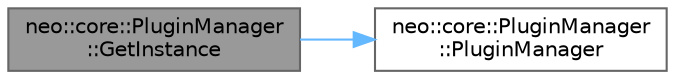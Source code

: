 digraph "neo::core::PluginManager::GetInstance"
{
 // LATEX_PDF_SIZE
  bgcolor="transparent";
  edge [fontname=Helvetica,fontsize=10,labelfontname=Helvetica,labelfontsize=10];
  node [fontname=Helvetica,fontsize=10,shape=box,height=0.2,width=0.4];
  rankdir="LR";
  Node1 [id="Node000001",label="neo::core::PluginManager\l::GetInstance",height=0.2,width=0.4,color="gray40", fillcolor="grey60", style="filled", fontcolor="black",tooltip="Get singleton instance."];
  Node1 -> Node2 [id="edge1_Node000001_Node000002",color="steelblue1",style="solid",tooltip=" "];
  Node2 [id="Node000002",label="neo::core::PluginManager\l::PluginManager",height=0.2,width=0.4,color="grey40", fillcolor="white", style="filled",URL="$classneo_1_1core_1_1_plugin_manager.html#adc90588915372a83bd95609f21ef475a",tooltip=" "];
}
